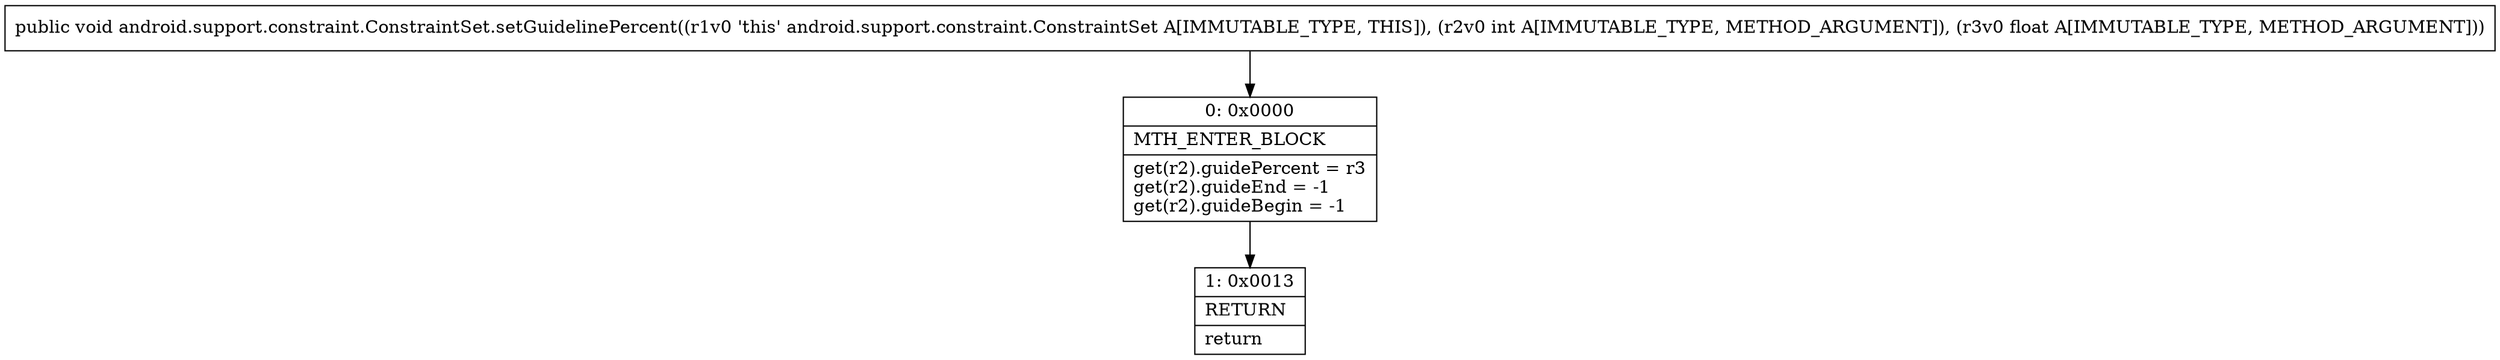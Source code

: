 digraph "CFG forandroid.support.constraint.ConstraintSet.setGuidelinePercent(IF)V" {
Node_0 [shape=record,label="{0\:\ 0x0000|MTH_ENTER_BLOCK\l|get(r2).guidePercent = r3\lget(r2).guideEnd = \-1\lget(r2).guideBegin = \-1\l}"];
Node_1 [shape=record,label="{1\:\ 0x0013|RETURN\l|return\l}"];
MethodNode[shape=record,label="{public void android.support.constraint.ConstraintSet.setGuidelinePercent((r1v0 'this' android.support.constraint.ConstraintSet A[IMMUTABLE_TYPE, THIS]), (r2v0 int A[IMMUTABLE_TYPE, METHOD_ARGUMENT]), (r3v0 float A[IMMUTABLE_TYPE, METHOD_ARGUMENT])) }"];
MethodNode -> Node_0;
Node_0 -> Node_1;
}

